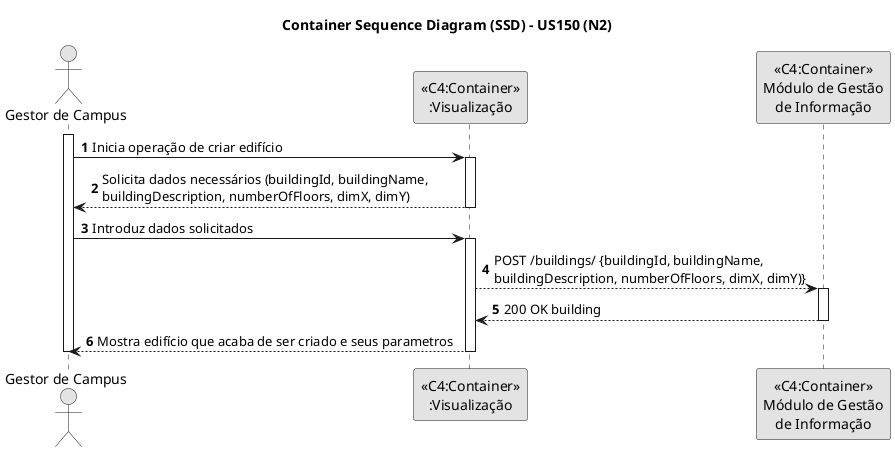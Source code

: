 @startuml
skinparam monochrome true
skinparam packageStyle rectangle
skinparam shadowing false

title Container Sequence Diagram (SSD) - US150 (N2)

autonumber

actor "Gestor de Campus"

activate "Gestor de Campus"
"Gestor de Campus" -> "<<C4:Container>>\n:Visualização": Inicia operação de criar edifício
activate "<<C4:Container>>\n:Visualização"
"<<C4:Container>>\n:Visualização" --> "Gestor de Campus": Solicita dados necessários (buildingId, buildingName,\nbuildingDescription, numberOfFloors, dimX, dimY)
deactivate "<<C4:Container>>\n:Visualização"

"Gestor de Campus" -> "<<C4:Container>>\n:Visualização": Introduz dados solicitados
activate "<<C4:Container>>\n:Visualização"
"<<C4:Container>>\n:Visualização" --> "<<C4:Container>>\nMódulo de Gestão\nde Informação": POST /buildings/ {buildingId, buildingName,\nbuildingDescription, numberOfFloors, dimX, dimY)}
activate "<<C4:Container>>\nMódulo de Gestão\nde Informação"
"<<C4:Container>>\nMódulo de Gestão\nde Informação" --> "<<C4:Container>>\n:Visualização": 200 OK building
deactivate "<<C4:Container>>\nMódulo de Gestão\nde Informação"
"Gestor de Campus" <-- "<<C4:Container>>\n:Visualização": Mostra edifício que acaba de ser criado e seus parametros
deactivate "<<C4:Container>>\n:Visualização"
deactivate "Gestor de Campus"

@enduml